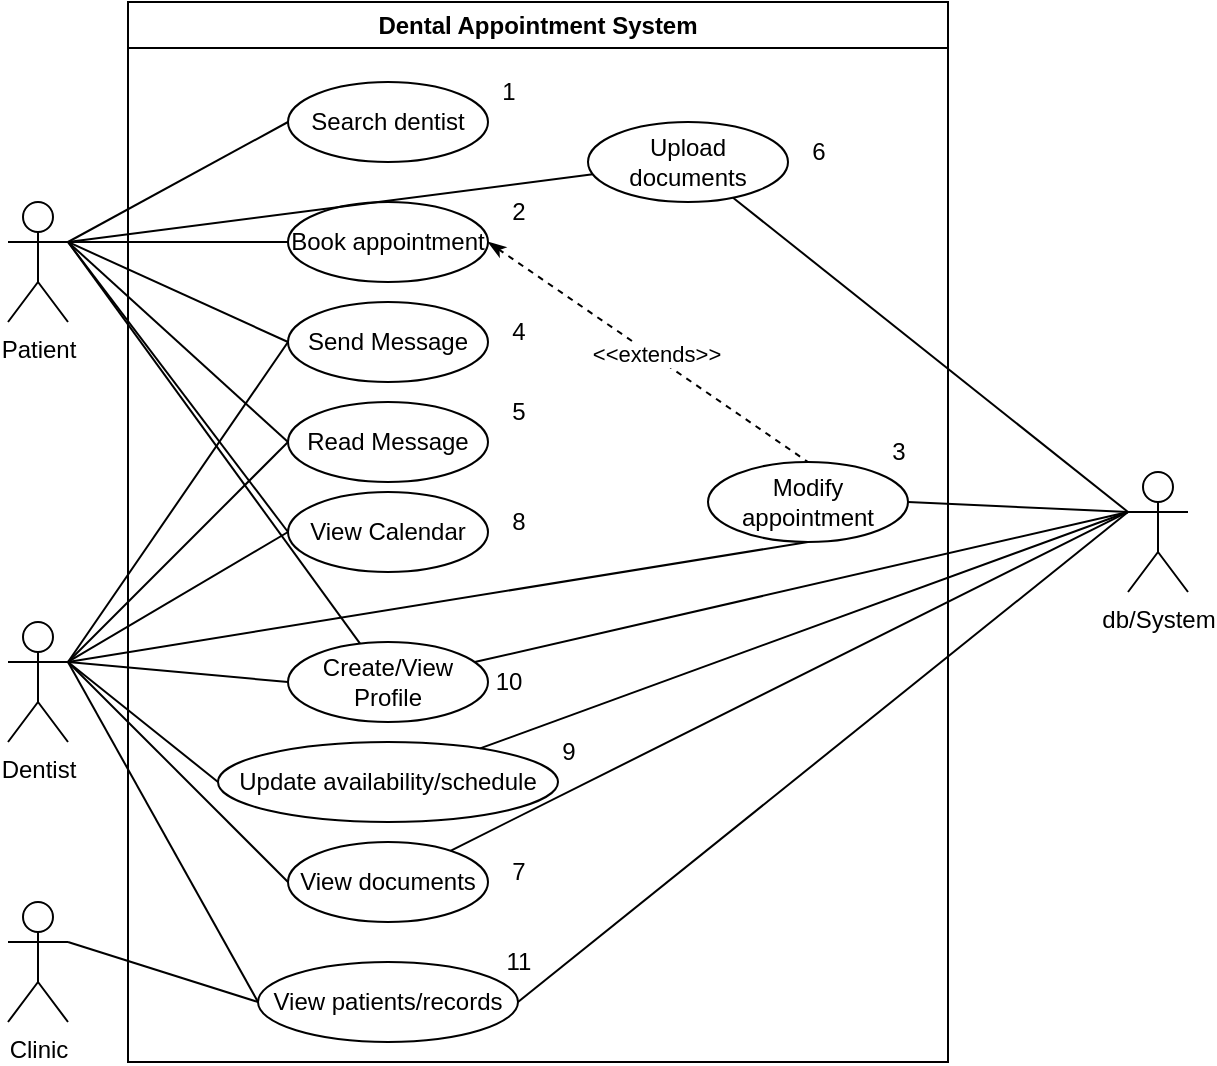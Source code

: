 <mxfile version="28.1.1">
  <diagram name="Page-1" id="wmw6oJrFdoQoXgRY6WsX">
    <mxGraphModel dx="1155" dy="653" grid="1" gridSize="10" guides="1" tooltips="1" connect="1" arrows="1" fold="1" page="1" pageScale="1" pageWidth="850" pageHeight="1100" math="0" shadow="0">
      <root>
        <mxCell id="0" />
        <mxCell id="1" parent="0" />
        <mxCell id="Du8iLtrFkereJqny7EIQ-19" value="Dental Appointment System" style="swimlane;whiteSpace=wrap;html=1;" parent="1" vertex="1">
          <mxGeometry x="220" y="240" width="410" height="530" as="geometry" />
        </mxCell>
        <mxCell id="Du8iLtrFkereJqny7EIQ-28" value="Book appointment" style="ellipse;whiteSpace=wrap;html=1;align=center;" parent="Du8iLtrFkereJqny7EIQ-19" vertex="1">
          <mxGeometry x="80" y="100" width="100" height="40" as="geometry" />
        </mxCell>
        <mxCell id="Du8iLtrFkereJqny7EIQ-29" value="Modify appointment" style="ellipse;whiteSpace=wrap;html=1;align=center;" parent="Du8iLtrFkereJqny7EIQ-19" vertex="1">
          <mxGeometry x="290" y="230" width="100" height="40" as="geometry" />
        </mxCell>
        <mxCell id="Du8iLtrFkereJqny7EIQ-32" value="" style="endArrow=none;dashed=1;html=1;rounded=0;entryX=0.5;entryY=0;entryDx=0;entryDy=0;exitX=1;exitY=0.5;exitDx=0;exitDy=0;startArrow=classicThin;startFill=1;" parent="Du8iLtrFkereJqny7EIQ-19" source="Du8iLtrFkereJqny7EIQ-28" target="Du8iLtrFkereJqny7EIQ-29" edge="1">
          <mxGeometry width="50" height="50" relative="1" as="geometry">
            <mxPoint x="180" y="160" as="sourcePoint" />
            <mxPoint x="230" y="110" as="targetPoint" />
          </mxGeometry>
        </mxCell>
        <mxCell id="Du8iLtrFkereJqny7EIQ-33" value="&amp;lt;&amp;lt;extends&amp;gt;&amp;gt;" style="edgeLabel;html=1;align=center;verticalAlign=middle;resizable=0;points=[];" parent="Du8iLtrFkereJqny7EIQ-32" vertex="1" connectable="0">
          <mxGeometry x="0.033" y="2" relative="1" as="geometry">
            <mxPoint as="offset" />
          </mxGeometry>
        </mxCell>
        <mxCell id="Du8iLtrFkereJqny7EIQ-56" style="edgeStyle=none;rounded=0;orthogonalLoop=1;jettySize=auto;html=1;endArrow=none;endFill=0;exitX=0;exitY=0.5;exitDx=0;exitDy=0;entryX=1;entryY=0.333;entryDx=0;entryDy=0;entryPerimeter=0;" parent="Du8iLtrFkereJqny7EIQ-19" source="Du8iLtrFkereJqny7EIQ-34" target="Du8iLtrFkereJqny7EIQ-24" edge="1">
          <mxGeometry relative="1" as="geometry">
            <mxPoint x="-30" y="270" as="targetPoint" />
          </mxGeometry>
        </mxCell>
        <mxCell id="Du8iLtrFkereJqny7EIQ-34" value="Send Message" style="ellipse;whiteSpace=wrap;html=1;align=center;" parent="Du8iLtrFkereJqny7EIQ-19" vertex="1">
          <mxGeometry x="80" y="150" width="100" height="40" as="geometry" />
        </mxCell>
        <mxCell id="Du8iLtrFkereJqny7EIQ-43" value="View Calendar" style="ellipse;whiteSpace=wrap;html=1;align=center;" parent="Du8iLtrFkereJqny7EIQ-19" vertex="1">
          <mxGeometry x="80" y="245" width="100" height="40" as="geometry" />
        </mxCell>
        <mxCell id="Du8iLtrFkereJqny7EIQ-60" style="edgeStyle=none;rounded=0;orthogonalLoop=1;jettySize=auto;html=1;endArrow=none;endFill=0;" parent="Du8iLtrFkereJqny7EIQ-19" source="Du8iLtrFkereJqny7EIQ-58" edge="1">
          <mxGeometry relative="1" as="geometry">
            <mxPoint x="-30" y="120" as="targetPoint" />
          </mxGeometry>
        </mxCell>
        <mxCell id="Du8iLtrFkereJqny7EIQ-58" value="Create/View Profile" style="ellipse;whiteSpace=wrap;html=1;align=center;" parent="Du8iLtrFkereJqny7EIQ-19" vertex="1">
          <mxGeometry x="80" y="320" width="100" height="40" as="geometry" />
        </mxCell>
        <mxCell id="Du8iLtrFkereJqny7EIQ-63" style="edgeStyle=none;rounded=0;orthogonalLoop=1;jettySize=auto;html=1;endArrow=none;endFill=0;exitX=0;exitY=0.5;exitDx=0;exitDy=0;" parent="Du8iLtrFkereJqny7EIQ-19" source="Du8iLtrFkereJqny7EIQ-62" edge="1">
          <mxGeometry relative="1" as="geometry">
            <mxPoint x="-30" y="120" as="targetPoint" />
          </mxGeometry>
        </mxCell>
        <mxCell id="Du8iLtrFkereJqny7EIQ-62" value="Search dentist" style="ellipse;whiteSpace=wrap;html=1;align=center;" parent="Du8iLtrFkereJqny7EIQ-19" vertex="1">
          <mxGeometry x="80" y="40" width="100" height="40" as="geometry" />
        </mxCell>
        <mxCell id="Du8iLtrFkereJqny7EIQ-24" value="Dentist" style="shape=umlActor;verticalLabelPosition=bottom;verticalAlign=top;html=1;outlineConnect=0;" parent="Du8iLtrFkereJqny7EIQ-19" vertex="1">
          <mxGeometry x="-60" y="310" width="30" height="60" as="geometry" />
        </mxCell>
        <mxCell id="Du8iLtrFkereJqny7EIQ-46" style="edgeStyle=none;rounded=0;orthogonalLoop=1;jettySize=auto;html=1;exitX=0;exitY=0.5;exitDx=0;exitDy=0;entryX=1;entryY=0.333;entryDx=0;entryDy=0;entryPerimeter=0;endArrow=none;endFill=0;" parent="Du8iLtrFkereJqny7EIQ-19" source="Du8iLtrFkereJqny7EIQ-43" target="Du8iLtrFkereJqny7EIQ-24" edge="1">
          <mxGeometry relative="1" as="geometry" />
        </mxCell>
        <mxCell id="Du8iLtrFkereJqny7EIQ-47" value="Update availability/schedule" style="ellipse;whiteSpace=wrap;html=1;align=center;" parent="Du8iLtrFkereJqny7EIQ-19" vertex="1">
          <mxGeometry x="45" y="370" width="170" height="40" as="geometry" />
        </mxCell>
        <mxCell id="Du8iLtrFkereJqny7EIQ-48" style="edgeStyle=none;rounded=0;orthogonalLoop=1;jettySize=auto;html=1;exitX=0;exitY=0.5;exitDx=0;exitDy=0;endArrow=none;endFill=0;entryX=1;entryY=0.333;entryDx=0;entryDy=0;entryPerimeter=0;" parent="Du8iLtrFkereJqny7EIQ-19" source="Du8iLtrFkereJqny7EIQ-47" target="Du8iLtrFkereJqny7EIQ-24" edge="1">
          <mxGeometry relative="1" as="geometry" />
        </mxCell>
        <mxCell id="Du8iLtrFkereJqny7EIQ-49" value="View patients/records" style="ellipse;whiteSpace=wrap;html=1;align=center;" parent="Du8iLtrFkereJqny7EIQ-19" vertex="1">
          <mxGeometry x="65" y="480" width="130" height="40" as="geometry" />
        </mxCell>
        <mxCell id="Du8iLtrFkereJqny7EIQ-23" value="Clinic" style="shape=umlActor;verticalLabelPosition=bottom;verticalAlign=top;html=1;outlineConnect=0;" parent="Du8iLtrFkereJqny7EIQ-19" vertex="1">
          <mxGeometry x="-60" y="450" width="30" height="60" as="geometry" />
        </mxCell>
        <mxCell id="Du8iLtrFkereJqny7EIQ-50" style="edgeStyle=none;rounded=0;orthogonalLoop=1;jettySize=auto;html=1;endArrow=none;endFill=0;entryX=1;entryY=0.333;entryDx=0;entryDy=0;entryPerimeter=0;exitX=0;exitY=0.5;exitDx=0;exitDy=0;" parent="Du8iLtrFkereJqny7EIQ-19" source="Du8iLtrFkereJqny7EIQ-49" target="Du8iLtrFkereJqny7EIQ-24" edge="1">
          <mxGeometry relative="1" as="geometry" />
        </mxCell>
        <mxCell id="Du8iLtrFkereJqny7EIQ-57" style="rounded=0;orthogonalLoop=1;jettySize=auto;html=1;exitX=1;exitY=0.333;exitDx=0;exitDy=0;exitPerimeter=0;entryX=0.5;entryY=1;entryDx=0;entryDy=0;endArrow=none;endFill=0;" parent="Du8iLtrFkereJqny7EIQ-19" source="Du8iLtrFkereJqny7EIQ-24" target="Du8iLtrFkereJqny7EIQ-29" edge="1">
          <mxGeometry relative="1" as="geometry" />
        </mxCell>
        <mxCell id="Du8iLtrFkereJqny7EIQ-59" style="edgeStyle=none;rounded=0;orthogonalLoop=1;jettySize=auto;html=1;exitX=0;exitY=0.5;exitDx=0;exitDy=0;entryX=1;entryY=0.333;entryDx=0;entryDy=0;entryPerimeter=0;endArrow=none;endFill=0;" parent="Du8iLtrFkereJqny7EIQ-19" source="Du8iLtrFkereJqny7EIQ-58" target="Du8iLtrFkereJqny7EIQ-24" edge="1">
          <mxGeometry relative="1" as="geometry" />
        </mxCell>
        <mxCell id="Du8iLtrFkereJqny7EIQ-54" style="edgeStyle=none;rounded=0;orthogonalLoop=1;jettySize=auto;html=1;entryX=0;entryY=0.5;entryDx=0;entryDy=0;endArrow=none;endFill=0;exitX=1;exitY=0.333;exitDx=0;exitDy=0;exitPerimeter=0;" parent="Du8iLtrFkereJqny7EIQ-19" source="Du8iLtrFkereJqny7EIQ-23" target="Du8iLtrFkereJqny7EIQ-49" edge="1">
          <mxGeometry relative="1" as="geometry" />
        </mxCell>
        <mxCell id="Du8iLtrFkereJqny7EIQ-66" style="edgeStyle=none;rounded=0;orthogonalLoop=1;jettySize=auto;html=1;endArrow=none;endFill=0;" parent="Du8iLtrFkereJqny7EIQ-19" source="Du8iLtrFkereJqny7EIQ-65" edge="1">
          <mxGeometry relative="1" as="geometry">
            <mxPoint x="-30" y="120" as="targetPoint" />
          </mxGeometry>
        </mxCell>
        <mxCell id="Du8iLtrFkereJqny7EIQ-65" value="Upload documents" style="ellipse;whiteSpace=wrap;html=1;align=center;" parent="Du8iLtrFkereJqny7EIQ-19" vertex="1">
          <mxGeometry x="230" y="60" width="100" height="40" as="geometry" />
        </mxCell>
        <mxCell id="Du8iLtrFkereJqny7EIQ-68" style="edgeStyle=none;rounded=0;orthogonalLoop=1;jettySize=auto;html=1;endArrow=none;endFill=0;exitX=0;exitY=0.5;exitDx=0;exitDy=0;entryX=1;entryY=0.333;entryDx=0;entryDy=0;entryPerimeter=0;" parent="Du8iLtrFkereJqny7EIQ-19" source="Du8iLtrFkereJqny7EIQ-67" target="Du8iLtrFkereJqny7EIQ-24" edge="1">
          <mxGeometry relative="1" as="geometry" />
        </mxCell>
        <mxCell id="Du8iLtrFkereJqny7EIQ-67" value="View documents" style="ellipse;whiteSpace=wrap;html=1;align=center;" parent="Du8iLtrFkereJqny7EIQ-19" vertex="1">
          <mxGeometry x="80" y="420" width="100" height="40" as="geometry" />
        </mxCell>
        <mxCell id="iMH_Mup8wx5sH2gppS-h-2" style="edgeStyle=none;rounded=0;orthogonalLoop=1;jettySize=auto;html=1;endArrow=none;endFill=0;exitX=0;exitY=0.5;exitDx=0;exitDy=0;entryX=1;entryY=0.333;entryDx=0;entryDy=0;entryPerimeter=0;" edge="1" parent="Du8iLtrFkereJqny7EIQ-19" source="iMH_Mup8wx5sH2gppS-h-3" target="Du8iLtrFkereJqny7EIQ-24">
          <mxGeometry relative="1" as="geometry">
            <mxPoint x="-45" y="350" as="targetPoint" />
          </mxGeometry>
        </mxCell>
        <mxCell id="iMH_Mup8wx5sH2gppS-h-3" value="Read Message" style="ellipse;whiteSpace=wrap;html=1;align=center;" vertex="1" parent="Du8iLtrFkereJqny7EIQ-19">
          <mxGeometry x="80" y="200" width="100" height="40" as="geometry" />
        </mxCell>
        <mxCell id="iMH_Mup8wx5sH2gppS-h-6" value="1" style="text;html=1;align=center;verticalAlign=middle;resizable=0;points=[];autosize=1;strokeColor=none;fillColor=none;" vertex="1" parent="Du8iLtrFkereJqny7EIQ-19">
          <mxGeometry x="175" y="30" width="30" height="30" as="geometry" />
        </mxCell>
        <mxCell id="iMH_Mup8wx5sH2gppS-h-7" value="2" style="text;html=1;align=center;verticalAlign=middle;resizable=0;points=[];autosize=1;strokeColor=none;fillColor=none;" vertex="1" parent="Du8iLtrFkereJqny7EIQ-19">
          <mxGeometry x="180" y="90" width="30" height="30" as="geometry" />
        </mxCell>
        <mxCell id="iMH_Mup8wx5sH2gppS-h-9" value="3" style="text;html=1;align=center;verticalAlign=middle;resizable=0;points=[];autosize=1;strokeColor=none;fillColor=none;" vertex="1" parent="Du8iLtrFkereJqny7EIQ-19">
          <mxGeometry x="370" y="210" width="30" height="30" as="geometry" />
        </mxCell>
        <mxCell id="iMH_Mup8wx5sH2gppS-h-10" value="4" style="text;html=1;align=center;verticalAlign=middle;resizable=0;points=[];autosize=1;strokeColor=none;fillColor=none;" vertex="1" parent="Du8iLtrFkereJqny7EIQ-19">
          <mxGeometry x="180" y="150" width="30" height="30" as="geometry" />
        </mxCell>
        <mxCell id="iMH_Mup8wx5sH2gppS-h-11" value="5" style="text;html=1;align=center;verticalAlign=middle;resizable=0;points=[];autosize=1;strokeColor=none;fillColor=none;" vertex="1" parent="Du8iLtrFkereJqny7EIQ-19">
          <mxGeometry x="180" y="190" width="30" height="30" as="geometry" />
        </mxCell>
        <mxCell id="iMH_Mup8wx5sH2gppS-h-12" value="6" style="text;html=1;align=center;verticalAlign=middle;resizable=0;points=[];autosize=1;strokeColor=none;fillColor=none;" vertex="1" parent="Du8iLtrFkereJqny7EIQ-19">
          <mxGeometry x="330" y="60" width="30" height="30" as="geometry" />
        </mxCell>
        <mxCell id="iMH_Mup8wx5sH2gppS-h-13" value="8" style="text;html=1;align=center;verticalAlign=middle;resizable=0;points=[];autosize=1;strokeColor=none;fillColor=none;" vertex="1" parent="Du8iLtrFkereJqny7EIQ-19">
          <mxGeometry x="180" y="245" width="30" height="30" as="geometry" />
        </mxCell>
        <mxCell id="iMH_Mup8wx5sH2gppS-h-14" value="10" style="text;html=1;align=center;verticalAlign=middle;resizable=0;points=[];autosize=1;strokeColor=none;fillColor=none;" vertex="1" parent="Du8iLtrFkereJqny7EIQ-19">
          <mxGeometry x="170" y="325" width="40" height="30" as="geometry" />
        </mxCell>
        <mxCell id="iMH_Mup8wx5sH2gppS-h-15" value="9" style="text;html=1;align=center;verticalAlign=middle;resizable=0;points=[];autosize=1;strokeColor=none;fillColor=none;" vertex="1" parent="Du8iLtrFkereJqny7EIQ-19">
          <mxGeometry x="205" y="360" width="30" height="30" as="geometry" />
        </mxCell>
        <mxCell id="iMH_Mup8wx5sH2gppS-h-16" value="7" style="text;html=1;align=center;verticalAlign=middle;resizable=0;points=[];autosize=1;strokeColor=none;fillColor=none;" vertex="1" parent="Du8iLtrFkereJqny7EIQ-19">
          <mxGeometry x="180" y="420" width="30" height="30" as="geometry" />
        </mxCell>
        <mxCell id="iMH_Mup8wx5sH2gppS-h-17" value="11" style="text;html=1;align=center;verticalAlign=middle;resizable=0;points=[];autosize=1;strokeColor=none;fillColor=none;" vertex="1" parent="Du8iLtrFkereJqny7EIQ-19">
          <mxGeometry x="175" y="465" width="40" height="30" as="geometry" />
        </mxCell>
        <mxCell id="Du8iLtrFkereJqny7EIQ-20" value="Patient" style="shape=umlActor;verticalLabelPosition=bottom;verticalAlign=top;html=1;outlineConnect=0;" parent="1" vertex="1">
          <mxGeometry x="160" y="340" width="30" height="60" as="geometry" />
        </mxCell>
        <mxCell id="Du8iLtrFkereJqny7EIQ-51" style="edgeStyle=none;rounded=0;orthogonalLoop=1;jettySize=auto;html=1;entryX=1;entryY=0.5;entryDx=0;entryDy=0;endArrow=none;endFill=0;exitX=0;exitY=0.333;exitDx=0;exitDy=0;exitPerimeter=0;" parent="1" source="Du8iLtrFkereJqny7EIQ-25" target="Du8iLtrFkereJqny7EIQ-49" edge="1">
          <mxGeometry relative="1" as="geometry" />
        </mxCell>
        <mxCell id="Du8iLtrFkereJqny7EIQ-25" value="db/System" style="shape=umlActor;verticalLabelPosition=bottom;verticalAlign=top;html=1;outlineConnect=0;" parent="1" vertex="1">
          <mxGeometry x="720" y="475" width="30" height="60" as="geometry" />
        </mxCell>
        <mxCell id="Du8iLtrFkereJqny7EIQ-42" value="" style="endArrow=none;html=1;rounded=0;exitX=1;exitY=0.333;exitDx=0;exitDy=0;exitPerimeter=0;entryX=0;entryY=0.5;entryDx=0;entryDy=0;" parent="1" source="Du8iLtrFkereJqny7EIQ-20" target="Du8iLtrFkereJqny7EIQ-34" edge="1">
          <mxGeometry width="50" height="50" relative="1" as="geometry">
            <mxPoint x="280" y="460" as="sourcePoint" />
            <mxPoint x="390" y="410" as="targetPoint" />
          </mxGeometry>
        </mxCell>
        <mxCell id="Du8iLtrFkereJqny7EIQ-44" value="" style="endArrow=none;html=1;rounded=0;entryX=0;entryY=0.5;entryDx=0;entryDy=0;" parent="1" target="Du8iLtrFkereJqny7EIQ-43" edge="1">
          <mxGeometry width="50" height="50" relative="1" as="geometry">
            <mxPoint x="190" y="360" as="sourcePoint" />
            <mxPoint x="370" y="400" as="targetPoint" />
          </mxGeometry>
        </mxCell>
        <mxCell id="Du8iLtrFkereJqny7EIQ-52" style="edgeStyle=none;rounded=0;orthogonalLoop=1;jettySize=auto;html=1;endArrow=none;endFill=0;entryX=0;entryY=0.333;entryDx=0;entryDy=0;entryPerimeter=0;" parent="1" source="Du8iLtrFkereJqny7EIQ-47" target="Du8iLtrFkereJqny7EIQ-25" edge="1">
          <mxGeometry relative="1" as="geometry" />
        </mxCell>
        <mxCell id="Du8iLtrFkereJqny7EIQ-53" style="edgeStyle=none;rounded=0;orthogonalLoop=1;jettySize=auto;html=1;exitX=1;exitY=0.5;exitDx=0;exitDy=0;endArrow=none;endFill=0;entryX=0;entryY=0.333;entryDx=0;entryDy=0;entryPerimeter=0;" parent="1" source="Du8iLtrFkereJqny7EIQ-29" target="Du8iLtrFkereJqny7EIQ-25" edge="1">
          <mxGeometry relative="1" as="geometry" />
        </mxCell>
        <mxCell id="Du8iLtrFkereJqny7EIQ-61" style="edgeStyle=none;rounded=0;orthogonalLoop=1;jettySize=auto;html=1;endArrow=none;endFill=0;entryX=0;entryY=0.333;entryDx=0;entryDy=0;entryPerimeter=0;" parent="1" source="Du8iLtrFkereJqny7EIQ-58" target="Du8iLtrFkereJqny7EIQ-25" edge="1">
          <mxGeometry relative="1" as="geometry" />
        </mxCell>
        <mxCell id="Du8iLtrFkereJqny7EIQ-31" value="" style="endArrow=none;html=1;rounded=0;exitX=1;exitY=0.333;exitDx=0;exitDy=0;exitPerimeter=0;entryX=0;entryY=0.5;entryDx=0;entryDy=0;" parent="1" source="Du8iLtrFkereJqny7EIQ-20" target="Du8iLtrFkereJqny7EIQ-28" edge="1">
          <mxGeometry width="50" height="50" relative="1" as="geometry">
            <mxPoint x="250" y="360" as="sourcePoint" />
            <mxPoint x="300" y="310" as="targetPoint" />
          </mxGeometry>
        </mxCell>
        <mxCell id="Du8iLtrFkereJqny7EIQ-69" style="edgeStyle=none;rounded=0;orthogonalLoop=1;jettySize=auto;html=1;endArrow=none;endFill=0;entryX=0;entryY=0.333;entryDx=0;entryDy=0;entryPerimeter=0;" parent="1" source="Du8iLtrFkereJqny7EIQ-67" target="Du8iLtrFkereJqny7EIQ-25" edge="1">
          <mxGeometry relative="1" as="geometry" />
        </mxCell>
        <mxCell id="Du8iLtrFkereJqny7EIQ-70" style="edgeStyle=none;rounded=0;orthogonalLoop=1;jettySize=auto;html=1;startArrow=none;startFill=0;endArrow=none;endFill=0;entryX=0;entryY=0.333;entryDx=0;entryDy=0;entryPerimeter=0;" parent="1" source="Du8iLtrFkereJqny7EIQ-65" target="Du8iLtrFkereJqny7EIQ-25" edge="1">
          <mxGeometry relative="1" as="geometry" />
        </mxCell>
        <mxCell id="iMH_Mup8wx5sH2gppS-h-4" value="" style="endArrow=none;html=1;rounded=0;exitX=1;exitY=0.333;exitDx=0;exitDy=0;exitPerimeter=0;entryX=0;entryY=0.5;entryDx=0;entryDy=0;" edge="1" parent="1" target="iMH_Mup8wx5sH2gppS-h-3" source="Du8iLtrFkereJqny7EIQ-20">
          <mxGeometry width="50" height="50" relative="1" as="geometry">
            <mxPoint x="190" y="400" as="sourcePoint" />
            <mxPoint x="390" y="450" as="targetPoint" />
          </mxGeometry>
        </mxCell>
      </root>
    </mxGraphModel>
  </diagram>
</mxfile>

